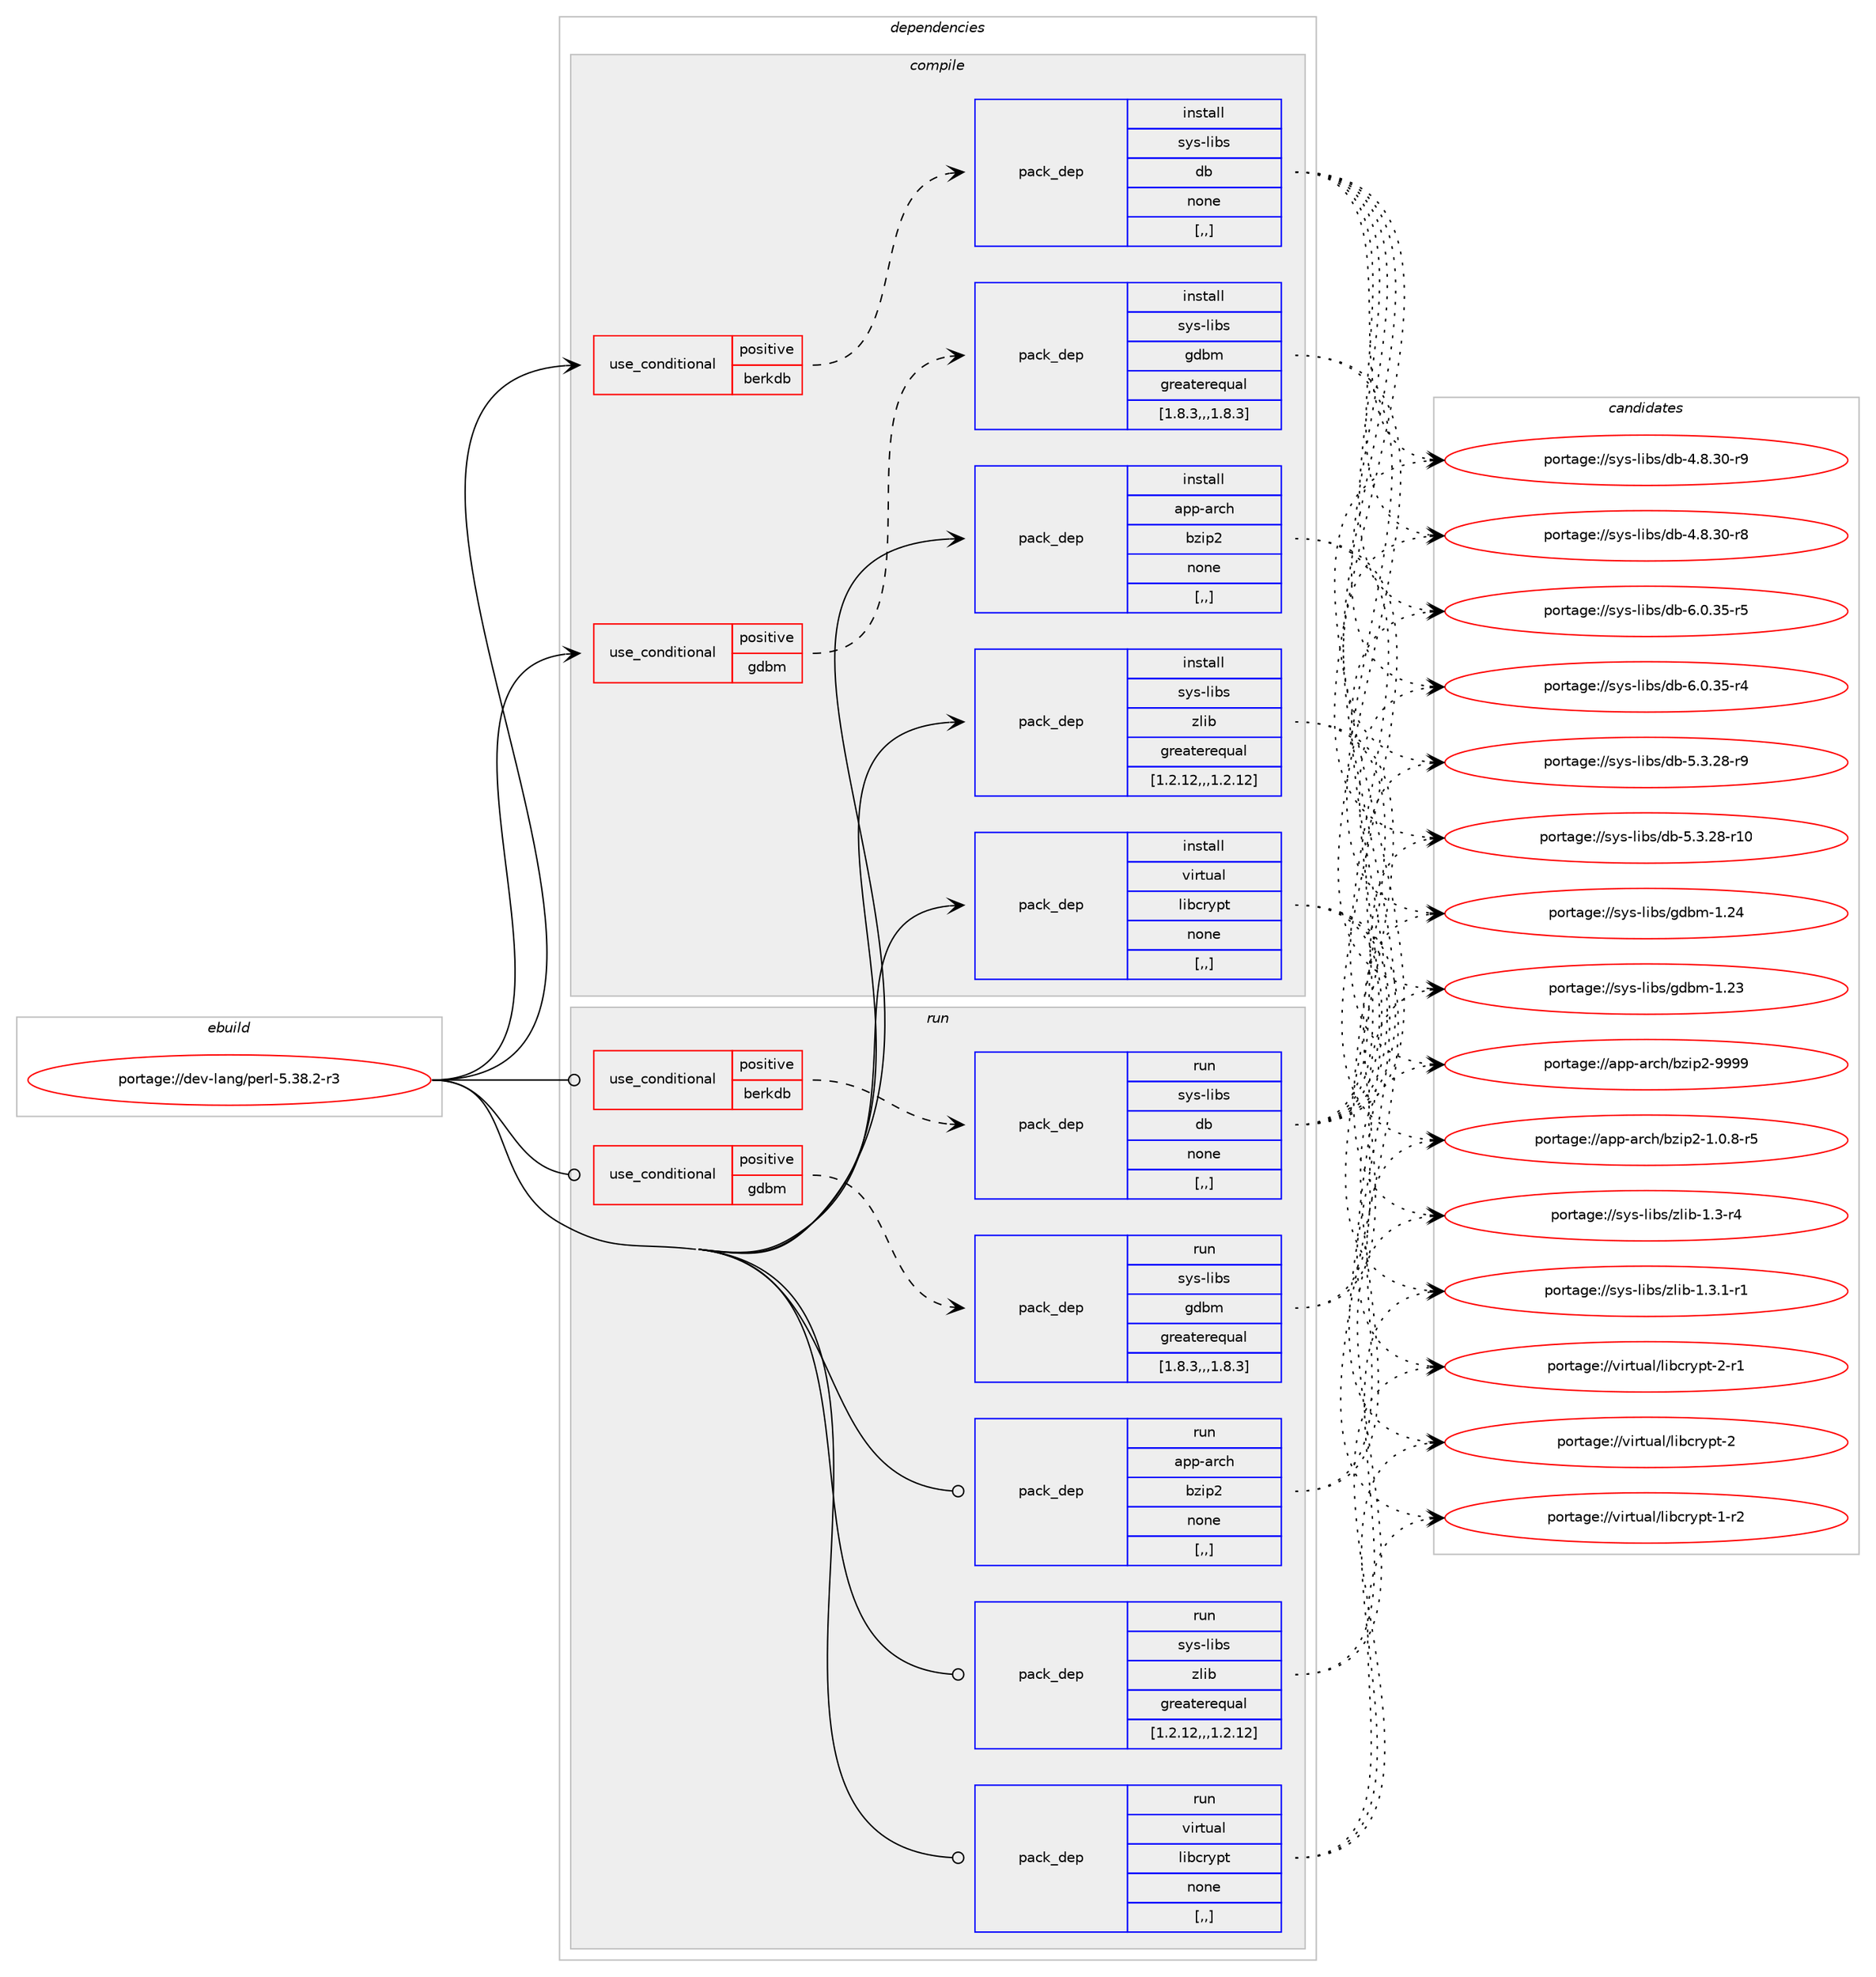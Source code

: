digraph prolog {

# *************
# Graph options
# *************

newrank=true;
concentrate=true;
compound=true;
graph [rankdir=LR,fontname=Helvetica,fontsize=10,ranksep=1.5];#, ranksep=2.5, nodesep=0.2];
edge  [arrowhead=vee];
node  [fontname=Helvetica,fontsize=10];

# **********
# The ebuild
# **********

subgraph cluster_leftcol {
color=gray;
label=<<i>ebuild</i>>;
id [label="portage://dev-lang/perl-5.38.2-r3", color=red, width=4, href="../dev-lang/perl-5.38.2-r3.svg"];
}

# ****************
# The dependencies
# ****************

subgraph cluster_midcol {
color=gray;
label=<<i>dependencies</i>>;
subgraph cluster_compile {
fillcolor="#eeeeee";
style=filled;
label=<<i>compile</i>>;
subgraph cond23220 {
dependency100322 [label=<<TABLE BORDER="0" CELLBORDER="1" CELLSPACING="0" CELLPADDING="4"><TR><TD ROWSPAN="3" CELLPADDING="10">use_conditional</TD></TR><TR><TD>positive</TD></TR><TR><TD>berkdb</TD></TR></TABLE>>, shape=none, color=red];
subgraph pack76031 {
dependency100323 [label=<<TABLE BORDER="0" CELLBORDER="1" CELLSPACING="0" CELLPADDING="4" WIDTH="220"><TR><TD ROWSPAN="6" CELLPADDING="30">pack_dep</TD></TR><TR><TD WIDTH="110">install</TD></TR><TR><TD>sys-libs</TD></TR><TR><TD>db</TD></TR><TR><TD>none</TD></TR><TR><TD>[,,]</TD></TR></TABLE>>, shape=none, color=blue];
}
dependency100322:e -> dependency100323:w [weight=20,style="dashed",arrowhead="vee"];
}
id:e -> dependency100322:w [weight=20,style="solid",arrowhead="vee"];
subgraph cond23221 {
dependency100324 [label=<<TABLE BORDER="0" CELLBORDER="1" CELLSPACING="0" CELLPADDING="4"><TR><TD ROWSPAN="3" CELLPADDING="10">use_conditional</TD></TR><TR><TD>positive</TD></TR><TR><TD>gdbm</TD></TR></TABLE>>, shape=none, color=red];
subgraph pack76032 {
dependency100325 [label=<<TABLE BORDER="0" CELLBORDER="1" CELLSPACING="0" CELLPADDING="4" WIDTH="220"><TR><TD ROWSPAN="6" CELLPADDING="30">pack_dep</TD></TR><TR><TD WIDTH="110">install</TD></TR><TR><TD>sys-libs</TD></TR><TR><TD>gdbm</TD></TR><TR><TD>greaterequal</TD></TR><TR><TD>[1.8.3,,,1.8.3]</TD></TR></TABLE>>, shape=none, color=blue];
}
dependency100324:e -> dependency100325:w [weight=20,style="dashed",arrowhead="vee"];
}
id:e -> dependency100324:w [weight=20,style="solid",arrowhead="vee"];
subgraph pack76033 {
dependency100326 [label=<<TABLE BORDER="0" CELLBORDER="1" CELLSPACING="0" CELLPADDING="4" WIDTH="220"><TR><TD ROWSPAN="6" CELLPADDING="30">pack_dep</TD></TR><TR><TD WIDTH="110">install</TD></TR><TR><TD>app-arch</TD></TR><TR><TD>bzip2</TD></TR><TR><TD>none</TD></TR><TR><TD>[,,]</TD></TR></TABLE>>, shape=none, color=blue];
}
id:e -> dependency100326:w [weight=20,style="solid",arrowhead="vee"];
subgraph pack76034 {
dependency100327 [label=<<TABLE BORDER="0" CELLBORDER="1" CELLSPACING="0" CELLPADDING="4" WIDTH="220"><TR><TD ROWSPAN="6" CELLPADDING="30">pack_dep</TD></TR><TR><TD WIDTH="110">install</TD></TR><TR><TD>sys-libs</TD></TR><TR><TD>zlib</TD></TR><TR><TD>greaterequal</TD></TR><TR><TD>[1.2.12,,,1.2.12]</TD></TR></TABLE>>, shape=none, color=blue];
}
id:e -> dependency100327:w [weight=20,style="solid",arrowhead="vee"];
subgraph pack76035 {
dependency100328 [label=<<TABLE BORDER="0" CELLBORDER="1" CELLSPACING="0" CELLPADDING="4" WIDTH="220"><TR><TD ROWSPAN="6" CELLPADDING="30">pack_dep</TD></TR><TR><TD WIDTH="110">install</TD></TR><TR><TD>virtual</TD></TR><TR><TD>libcrypt</TD></TR><TR><TD>none</TD></TR><TR><TD>[,,]</TD></TR></TABLE>>, shape=none, color=blue];
}
id:e -> dependency100328:w [weight=20,style="solid",arrowhead="vee"];
}
subgraph cluster_compileandrun {
fillcolor="#eeeeee";
style=filled;
label=<<i>compile and run</i>>;
}
subgraph cluster_run {
fillcolor="#eeeeee";
style=filled;
label=<<i>run</i>>;
subgraph cond23222 {
dependency100329 [label=<<TABLE BORDER="0" CELLBORDER="1" CELLSPACING="0" CELLPADDING="4"><TR><TD ROWSPAN="3" CELLPADDING="10">use_conditional</TD></TR><TR><TD>positive</TD></TR><TR><TD>berkdb</TD></TR></TABLE>>, shape=none, color=red];
subgraph pack76036 {
dependency100330 [label=<<TABLE BORDER="0" CELLBORDER="1" CELLSPACING="0" CELLPADDING="4" WIDTH="220"><TR><TD ROWSPAN="6" CELLPADDING="30">pack_dep</TD></TR><TR><TD WIDTH="110">run</TD></TR><TR><TD>sys-libs</TD></TR><TR><TD>db</TD></TR><TR><TD>none</TD></TR><TR><TD>[,,]</TD></TR></TABLE>>, shape=none, color=blue];
}
dependency100329:e -> dependency100330:w [weight=20,style="dashed",arrowhead="vee"];
}
id:e -> dependency100329:w [weight=20,style="solid",arrowhead="odot"];
subgraph cond23223 {
dependency100331 [label=<<TABLE BORDER="0" CELLBORDER="1" CELLSPACING="0" CELLPADDING="4"><TR><TD ROWSPAN="3" CELLPADDING="10">use_conditional</TD></TR><TR><TD>positive</TD></TR><TR><TD>gdbm</TD></TR></TABLE>>, shape=none, color=red];
subgraph pack76037 {
dependency100332 [label=<<TABLE BORDER="0" CELLBORDER="1" CELLSPACING="0" CELLPADDING="4" WIDTH="220"><TR><TD ROWSPAN="6" CELLPADDING="30">pack_dep</TD></TR><TR><TD WIDTH="110">run</TD></TR><TR><TD>sys-libs</TD></TR><TR><TD>gdbm</TD></TR><TR><TD>greaterequal</TD></TR><TR><TD>[1.8.3,,,1.8.3]</TD></TR></TABLE>>, shape=none, color=blue];
}
dependency100331:e -> dependency100332:w [weight=20,style="dashed",arrowhead="vee"];
}
id:e -> dependency100331:w [weight=20,style="solid",arrowhead="odot"];
subgraph pack76038 {
dependency100333 [label=<<TABLE BORDER="0" CELLBORDER="1" CELLSPACING="0" CELLPADDING="4" WIDTH="220"><TR><TD ROWSPAN="6" CELLPADDING="30">pack_dep</TD></TR><TR><TD WIDTH="110">run</TD></TR><TR><TD>app-arch</TD></TR><TR><TD>bzip2</TD></TR><TR><TD>none</TD></TR><TR><TD>[,,]</TD></TR></TABLE>>, shape=none, color=blue];
}
id:e -> dependency100333:w [weight=20,style="solid",arrowhead="odot"];
subgraph pack76039 {
dependency100334 [label=<<TABLE BORDER="0" CELLBORDER="1" CELLSPACING="0" CELLPADDING="4" WIDTH="220"><TR><TD ROWSPAN="6" CELLPADDING="30">pack_dep</TD></TR><TR><TD WIDTH="110">run</TD></TR><TR><TD>sys-libs</TD></TR><TR><TD>zlib</TD></TR><TR><TD>greaterequal</TD></TR><TR><TD>[1.2.12,,,1.2.12]</TD></TR></TABLE>>, shape=none, color=blue];
}
id:e -> dependency100334:w [weight=20,style="solid",arrowhead="odot"];
subgraph pack76040 {
dependency100335 [label=<<TABLE BORDER="0" CELLBORDER="1" CELLSPACING="0" CELLPADDING="4" WIDTH="220"><TR><TD ROWSPAN="6" CELLPADDING="30">pack_dep</TD></TR><TR><TD WIDTH="110">run</TD></TR><TR><TD>virtual</TD></TR><TR><TD>libcrypt</TD></TR><TR><TD>none</TD></TR><TR><TD>[,,]</TD></TR></TABLE>>, shape=none, color=blue];
}
id:e -> dependency100335:w [weight=20,style="solid",arrowhead="odot"];
}
}

# **************
# The candidates
# **************

subgraph cluster_choices {
rank=same;
color=gray;
label=<<i>candidates</i>>;

subgraph choice76031 {
color=black;
nodesep=1;
choice11512111545108105981154710098455446484651534511453 [label="portage://sys-libs/db-6.0.35-r5", color=red, width=4,href="../sys-libs/db-6.0.35-r5.svg"];
choice11512111545108105981154710098455446484651534511452 [label="portage://sys-libs/db-6.0.35-r4", color=red, width=4,href="../sys-libs/db-6.0.35-r4.svg"];
choice11512111545108105981154710098455346514650564511457 [label="portage://sys-libs/db-5.3.28-r9", color=red, width=4,href="../sys-libs/db-5.3.28-r9.svg"];
choice1151211154510810598115471009845534651465056451144948 [label="portage://sys-libs/db-5.3.28-r10", color=red, width=4,href="../sys-libs/db-5.3.28-r10.svg"];
choice11512111545108105981154710098455246564651484511457 [label="portage://sys-libs/db-4.8.30-r9", color=red, width=4,href="../sys-libs/db-4.8.30-r9.svg"];
choice11512111545108105981154710098455246564651484511456 [label="portage://sys-libs/db-4.8.30-r8", color=red, width=4,href="../sys-libs/db-4.8.30-r8.svg"];
dependency100323:e -> choice11512111545108105981154710098455446484651534511453:w [style=dotted,weight="100"];
dependency100323:e -> choice11512111545108105981154710098455446484651534511452:w [style=dotted,weight="100"];
dependency100323:e -> choice11512111545108105981154710098455346514650564511457:w [style=dotted,weight="100"];
dependency100323:e -> choice1151211154510810598115471009845534651465056451144948:w [style=dotted,weight="100"];
dependency100323:e -> choice11512111545108105981154710098455246564651484511457:w [style=dotted,weight="100"];
dependency100323:e -> choice11512111545108105981154710098455246564651484511456:w [style=dotted,weight="100"];
}
subgraph choice76032 {
color=black;
nodesep=1;
choice115121115451081059811547103100981094549465052 [label="portage://sys-libs/gdbm-1.24", color=red, width=4,href="../sys-libs/gdbm-1.24.svg"];
choice115121115451081059811547103100981094549465051 [label="portage://sys-libs/gdbm-1.23", color=red, width=4,href="../sys-libs/gdbm-1.23.svg"];
dependency100325:e -> choice115121115451081059811547103100981094549465052:w [style=dotted,weight="100"];
dependency100325:e -> choice115121115451081059811547103100981094549465051:w [style=dotted,weight="100"];
}
subgraph choice76033 {
color=black;
nodesep=1;
choice971121124597114991044798122105112504557575757 [label="portage://app-arch/bzip2-9999", color=red, width=4,href="../app-arch/bzip2-9999.svg"];
choice971121124597114991044798122105112504549464846564511453 [label="portage://app-arch/bzip2-1.0.8-r5", color=red, width=4,href="../app-arch/bzip2-1.0.8-r5.svg"];
dependency100326:e -> choice971121124597114991044798122105112504557575757:w [style=dotted,weight="100"];
dependency100326:e -> choice971121124597114991044798122105112504549464846564511453:w [style=dotted,weight="100"];
}
subgraph choice76034 {
color=black;
nodesep=1;
choice115121115451081059811547122108105984549465146494511449 [label="portage://sys-libs/zlib-1.3.1-r1", color=red, width=4,href="../sys-libs/zlib-1.3.1-r1.svg"];
choice11512111545108105981154712210810598454946514511452 [label="portage://sys-libs/zlib-1.3-r4", color=red, width=4,href="../sys-libs/zlib-1.3-r4.svg"];
dependency100327:e -> choice115121115451081059811547122108105984549465146494511449:w [style=dotted,weight="100"];
dependency100327:e -> choice11512111545108105981154712210810598454946514511452:w [style=dotted,weight="100"];
}
subgraph choice76035 {
color=black;
nodesep=1;
choice1181051141161179710847108105989911412111211645504511449 [label="portage://virtual/libcrypt-2-r1", color=red, width=4,href="../virtual/libcrypt-2-r1.svg"];
choice118105114116117971084710810598991141211121164550 [label="portage://virtual/libcrypt-2", color=red, width=4,href="../virtual/libcrypt-2.svg"];
choice1181051141161179710847108105989911412111211645494511450 [label="portage://virtual/libcrypt-1-r2", color=red, width=4,href="../virtual/libcrypt-1-r2.svg"];
dependency100328:e -> choice1181051141161179710847108105989911412111211645504511449:w [style=dotted,weight="100"];
dependency100328:e -> choice118105114116117971084710810598991141211121164550:w [style=dotted,weight="100"];
dependency100328:e -> choice1181051141161179710847108105989911412111211645494511450:w [style=dotted,weight="100"];
}
subgraph choice76036 {
color=black;
nodesep=1;
choice11512111545108105981154710098455446484651534511453 [label="portage://sys-libs/db-6.0.35-r5", color=red, width=4,href="../sys-libs/db-6.0.35-r5.svg"];
choice11512111545108105981154710098455446484651534511452 [label="portage://sys-libs/db-6.0.35-r4", color=red, width=4,href="../sys-libs/db-6.0.35-r4.svg"];
choice11512111545108105981154710098455346514650564511457 [label="portage://sys-libs/db-5.3.28-r9", color=red, width=4,href="../sys-libs/db-5.3.28-r9.svg"];
choice1151211154510810598115471009845534651465056451144948 [label="portage://sys-libs/db-5.3.28-r10", color=red, width=4,href="../sys-libs/db-5.3.28-r10.svg"];
choice11512111545108105981154710098455246564651484511457 [label="portage://sys-libs/db-4.8.30-r9", color=red, width=4,href="../sys-libs/db-4.8.30-r9.svg"];
choice11512111545108105981154710098455246564651484511456 [label="portage://sys-libs/db-4.8.30-r8", color=red, width=4,href="../sys-libs/db-4.8.30-r8.svg"];
dependency100330:e -> choice11512111545108105981154710098455446484651534511453:w [style=dotted,weight="100"];
dependency100330:e -> choice11512111545108105981154710098455446484651534511452:w [style=dotted,weight="100"];
dependency100330:e -> choice11512111545108105981154710098455346514650564511457:w [style=dotted,weight="100"];
dependency100330:e -> choice1151211154510810598115471009845534651465056451144948:w [style=dotted,weight="100"];
dependency100330:e -> choice11512111545108105981154710098455246564651484511457:w [style=dotted,weight="100"];
dependency100330:e -> choice11512111545108105981154710098455246564651484511456:w [style=dotted,weight="100"];
}
subgraph choice76037 {
color=black;
nodesep=1;
choice115121115451081059811547103100981094549465052 [label="portage://sys-libs/gdbm-1.24", color=red, width=4,href="../sys-libs/gdbm-1.24.svg"];
choice115121115451081059811547103100981094549465051 [label="portage://sys-libs/gdbm-1.23", color=red, width=4,href="../sys-libs/gdbm-1.23.svg"];
dependency100332:e -> choice115121115451081059811547103100981094549465052:w [style=dotted,weight="100"];
dependency100332:e -> choice115121115451081059811547103100981094549465051:w [style=dotted,weight="100"];
}
subgraph choice76038 {
color=black;
nodesep=1;
choice971121124597114991044798122105112504557575757 [label="portage://app-arch/bzip2-9999", color=red, width=4,href="../app-arch/bzip2-9999.svg"];
choice971121124597114991044798122105112504549464846564511453 [label="portage://app-arch/bzip2-1.0.8-r5", color=red, width=4,href="../app-arch/bzip2-1.0.8-r5.svg"];
dependency100333:e -> choice971121124597114991044798122105112504557575757:w [style=dotted,weight="100"];
dependency100333:e -> choice971121124597114991044798122105112504549464846564511453:w [style=dotted,weight="100"];
}
subgraph choice76039 {
color=black;
nodesep=1;
choice115121115451081059811547122108105984549465146494511449 [label="portage://sys-libs/zlib-1.3.1-r1", color=red, width=4,href="../sys-libs/zlib-1.3.1-r1.svg"];
choice11512111545108105981154712210810598454946514511452 [label="portage://sys-libs/zlib-1.3-r4", color=red, width=4,href="../sys-libs/zlib-1.3-r4.svg"];
dependency100334:e -> choice115121115451081059811547122108105984549465146494511449:w [style=dotted,weight="100"];
dependency100334:e -> choice11512111545108105981154712210810598454946514511452:w [style=dotted,weight="100"];
}
subgraph choice76040 {
color=black;
nodesep=1;
choice1181051141161179710847108105989911412111211645504511449 [label="portage://virtual/libcrypt-2-r1", color=red, width=4,href="../virtual/libcrypt-2-r1.svg"];
choice118105114116117971084710810598991141211121164550 [label="portage://virtual/libcrypt-2", color=red, width=4,href="../virtual/libcrypt-2.svg"];
choice1181051141161179710847108105989911412111211645494511450 [label="portage://virtual/libcrypt-1-r2", color=red, width=4,href="../virtual/libcrypt-1-r2.svg"];
dependency100335:e -> choice1181051141161179710847108105989911412111211645504511449:w [style=dotted,weight="100"];
dependency100335:e -> choice118105114116117971084710810598991141211121164550:w [style=dotted,weight="100"];
dependency100335:e -> choice1181051141161179710847108105989911412111211645494511450:w [style=dotted,weight="100"];
}
}

}
